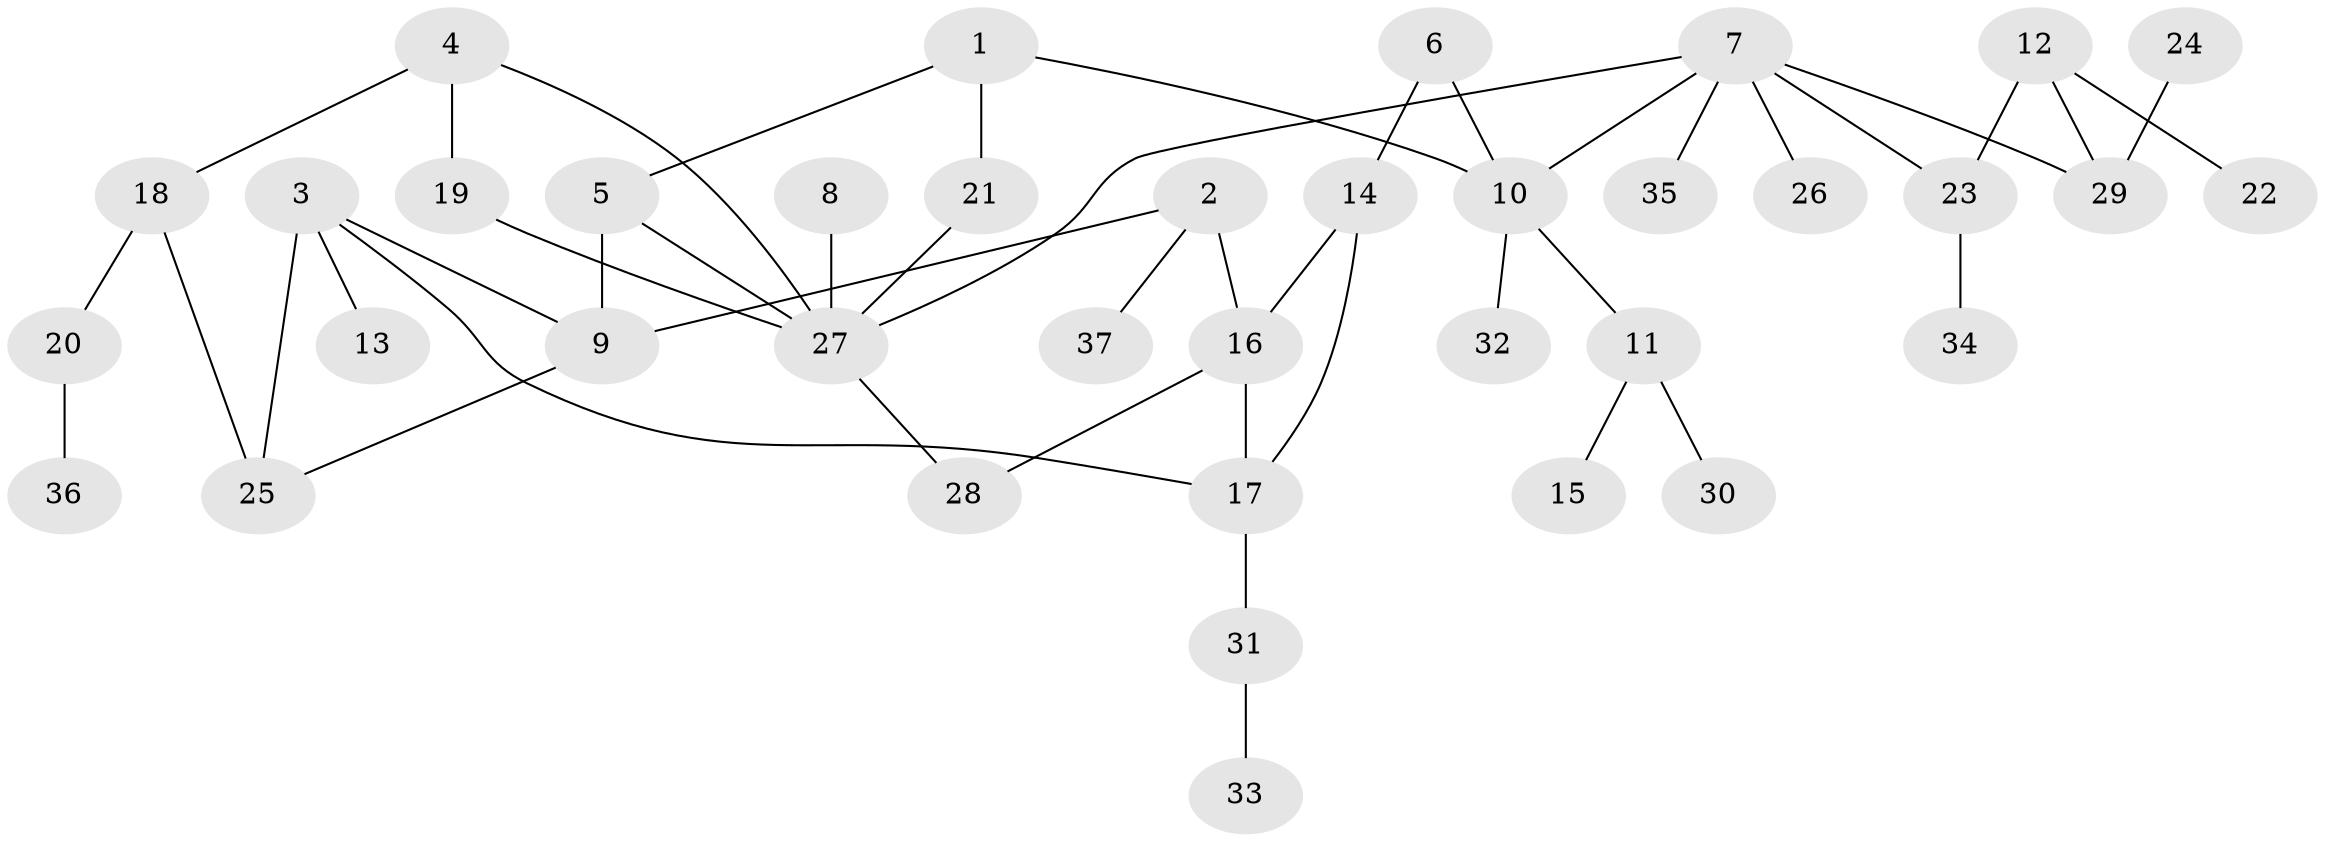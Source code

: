 // original degree distribution, {4: 0.0684931506849315, 3: 0.1643835616438356, 6: 0.0273972602739726, 9: 0.0136986301369863, 5: 0.0410958904109589, 2: 0.3287671232876712, 1: 0.3561643835616438}
// Generated by graph-tools (version 1.1) at 2025/01/03/09/25 03:01:06]
// undirected, 37 vertices, 46 edges
graph export_dot {
graph [start="1"]
  node [color=gray90,style=filled];
  1;
  2;
  3;
  4;
  5;
  6;
  7;
  8;
  9;
  10;
  11;
  12;
  13;
  14;
  15;
  16;
  17;
  18;
  19;
  20;
  21;
  22;
  23;
  24;
  25;
  26;
  27;
  28;
  29;
  30;
  31;
  32;
  33;
  34;
  35;
  36;
  37;
  1 -- 5 [weight=1.0];
  1 -- 10 [weight=1.0];
  1 -- 21 [weight=1.0];
  2 -- 9 [weight=1.0];
  2 -- 16 [weight=1.0];
  2 -- 37 [weight=2.0];
  3 -- 9 [weight=1.0];
  3 -- 13 [weight=1.0];
  3 -- 17 [weight=1.0];
  3 -- 25 [weight=1.0];
  4 -- 18 [weight=1.0];
  4 -- 19 [weight=1.0];
  4 -- 27 [weight=1.0];
  5 -- 9 [weight=1.0];
  5 -- 27 [weight=1.0];
  6 -- 10 [weight=1.0];
  6 -- 14 [weight=1.0];
  7 -- 10 [weight=1.0];
  7 -- 23 [weight=1.0];
  7 -- 26 [weight=1.0];
  7 -- 27 [weight=1.0];
  7 -- 29 [weight=1.0];
  7 -- 35 [weight=1.0];
  8 -- 27 [weight=1.0];
  9 -- 25 [weight=1.0];
  10 -- 11 [weight=1.0];
  10 -- 32 [weight=1.0];
  11 -- 15 [weight=1.0];
  11 -- 30 [weight=1.0];
  12 -- 22 [weight=1.0];
  12 -- 23 [weight=1.0];
  12 -- 29 [weight=1.0];
  14 -- 16 [weight=1.0];
  14 -- 17 [weight=1.0];
  16 -- 17 [weight=1.0];
  16 -- 28 [weight=1.0];
  17 -- 31 [weight=1.0];
  18 -- 20 [weight=1.0];
  18 -- 25 [weight=1.0];
  19 -- 27 [weight=1.0];
  20 -- 36 [weight=1.0];
  21 -- 27 [weight=1.0];
  23 -- 34 [weight=1.0];
  24 -- 29 [weight=1.0];
  27 -- 28 [weight=1.0];
  31 -- 33 [weight=1.0];
}
